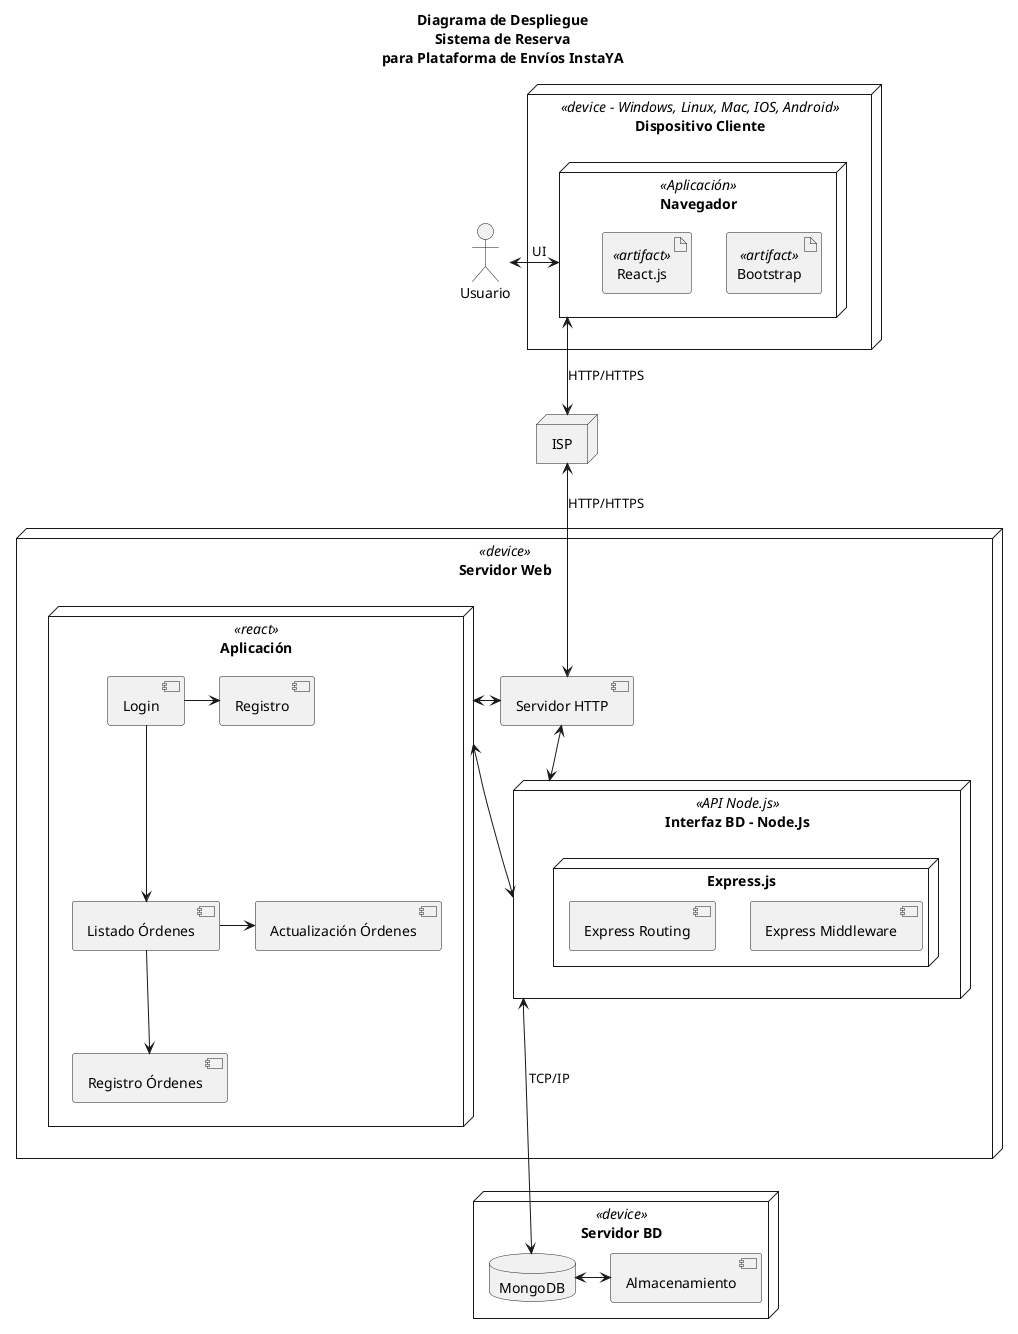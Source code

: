 @startuml

' !include https://raw.githubusercontent.com/ptrkcsk/one-dark-plantuml-theme/v1.0.0/theme.puml

title Diagrama de Despliegue\nSistema de Reserva\npara Plataforma de Envíos InstaYA
actor "Usuario"
' node node [
' <b>Sistema de Login
' ----
' Inicializa el panel de usuario
' Registra Usuario

' ]

node "Dispositivo Cliente" <<device - Windows, Linux, Mac, IOS, Android>> {

    node Navegador <<Aplicación>> {
        artifact Bootstrap <<artifact>>
        artifact React.js <<artifact>>
    }

}

node "Servidor Web" <<device>> {
    node "Aplicación" <<react>> {
        [Login]
        [Registro]
        [Listado Órdenes]
        [Registro Órdenes]
        [Actualización Órdenes]

    }
    component "Servidor HTTP"
    node "Interfaz BD - Node.Js" <<API Node.js>> as IBD {
        node "Express.js" {
            [Express Middleware]
            [Express Routing]

        }

    }
}

node "Servidor BD" <<device>> {

    database "MongoDB"
    component "Almacenamiento"
}

' node ISP <<Access Point>> {
'     rectangle "???"
' }
node "ISP"


[Usuario] <-> Navegador : UI
Navegador <--> ISP : HTTP/HTTPS
ISP <--> [Servidor HTTP] : HTTP/HTTPS

Aplicación <-> [Servidor HTTP]
Aplicación <-> IBD
[Servidor HTTP] <--> IBD


' [Navegador] <--> [Servidor HTTP] : <<HTTP/HTTPS>>\nISP
IBD <---> [MongoDB] : TCP/IP
[MongoDB] <-> [Almacenamiento]

[Login] -> [Registro]
[Login] --> [Listado Órdenes]
[Listado Órdenes] -> [Actualización Órdenes]
[Listado Órdenes] --> [Registro Órdenes]

@enduml